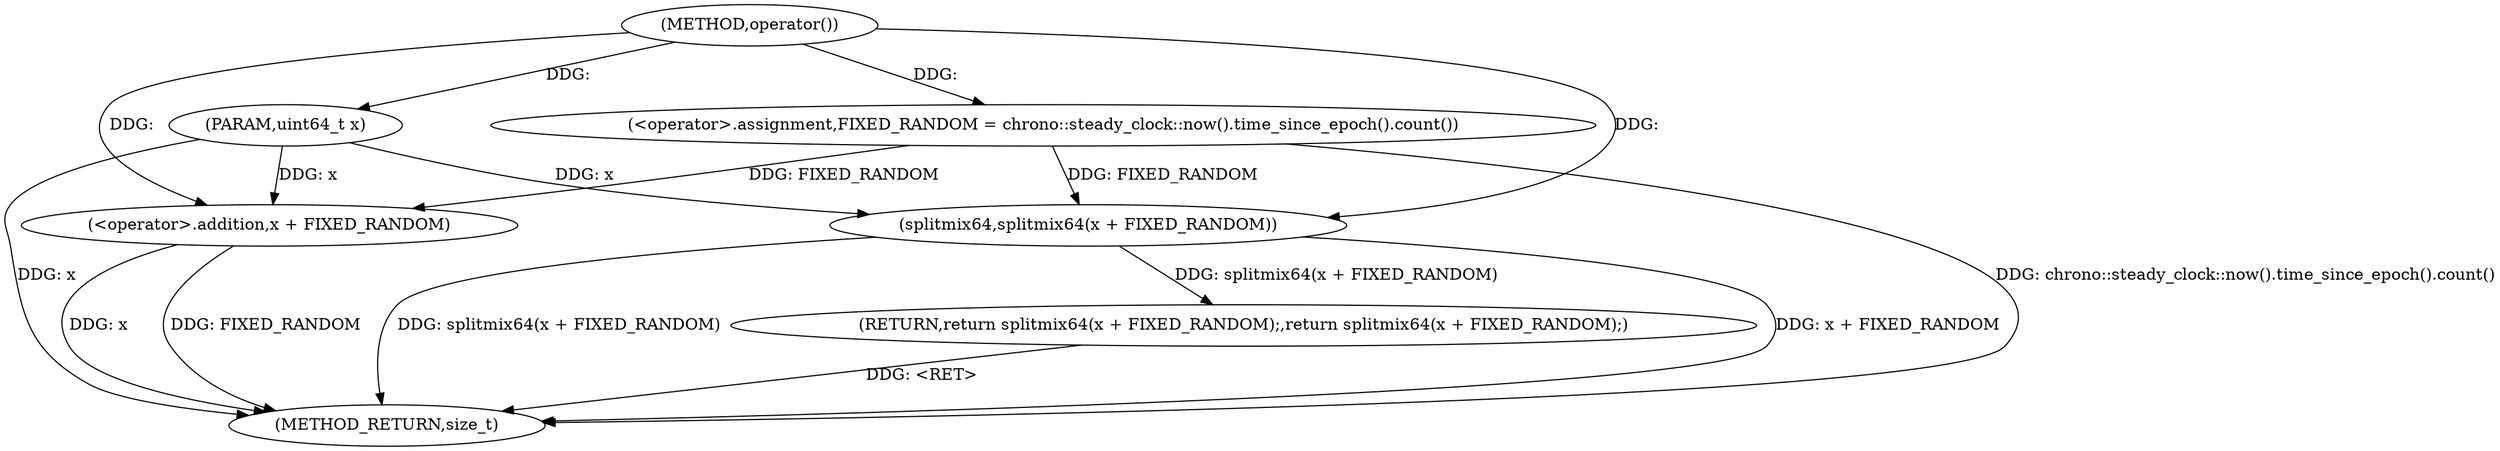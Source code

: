 digraph "operator()" {  
"1000194" [label = "(METHOD,operator())" ]
"1000206" [label = "(METHOD_RETURN,size_t)" ]
"1000195" [label = "(PARAM,uint64_t x)" ]
"1000198" [label = "(<operator>.assignment,FIXED_RANDOM = chrono::steady_clock::now().time_since_epoch().count())" ]
"1000201" [label = "(RETURN,return splitmix64(x + FIXED_RANDOM);,return splitmix64(x + FIXED_RANDOM);)" ]
"1000202" [label = "(splitmix64,splitmix64(x + FIXED_RANDOM))" ]
"1000203" [label = "(<operator>.addition,x + FIXED_RANDOM)" ]
  "1000195" -> "1000206"  [ label = "DDG: x"] 
  "1000198" -> "1000206"  [ label = "DDG: chrono::steady_clock::now().time_since_epoch().count()"] 
  "1000203" -> "1000206"  [ label = "DDG: x"] 
  "1000203" -> "1000206"  [ label = "DDG: FIXED_RANDOM"] 
  "1000202" -> "1000206"  [ label = "DDG: x + FIXED_RANDOM"] 
  "1000202" -> "1000206"  [ label = "DDG: splitmix64(x + FIXED_RANDOM)"] 
  "1000201" -> "1000206"  [ label = "DDG: <RET>"] 
  "1000194" -> "1000195"  [ label = "DDG: "] 
  "1000194" -> "1000198"  [ label = "DDG: "] 
  "1000202" -> "1000201"  [ label = "DDG: splitmix64(x + FIXED_RANDOM)"] 
  "1000198" -> "1000202"  [ label = "DDG: FIXED_RANDOM"] 
  "1000194" -> "1000202"  [ label = "DDG: "] 
  "1000195" -> "1000202"  [ label = "DDG: x"] 
  "1000195" -> "1000203"  [ label = "DDG: x"] 
  "1000194" -> "1000203"  [ label = "DDG: "] 
  "1000198" -> "1000203"  [ label = "DDG: FIXED_RANDOM"] 
}
